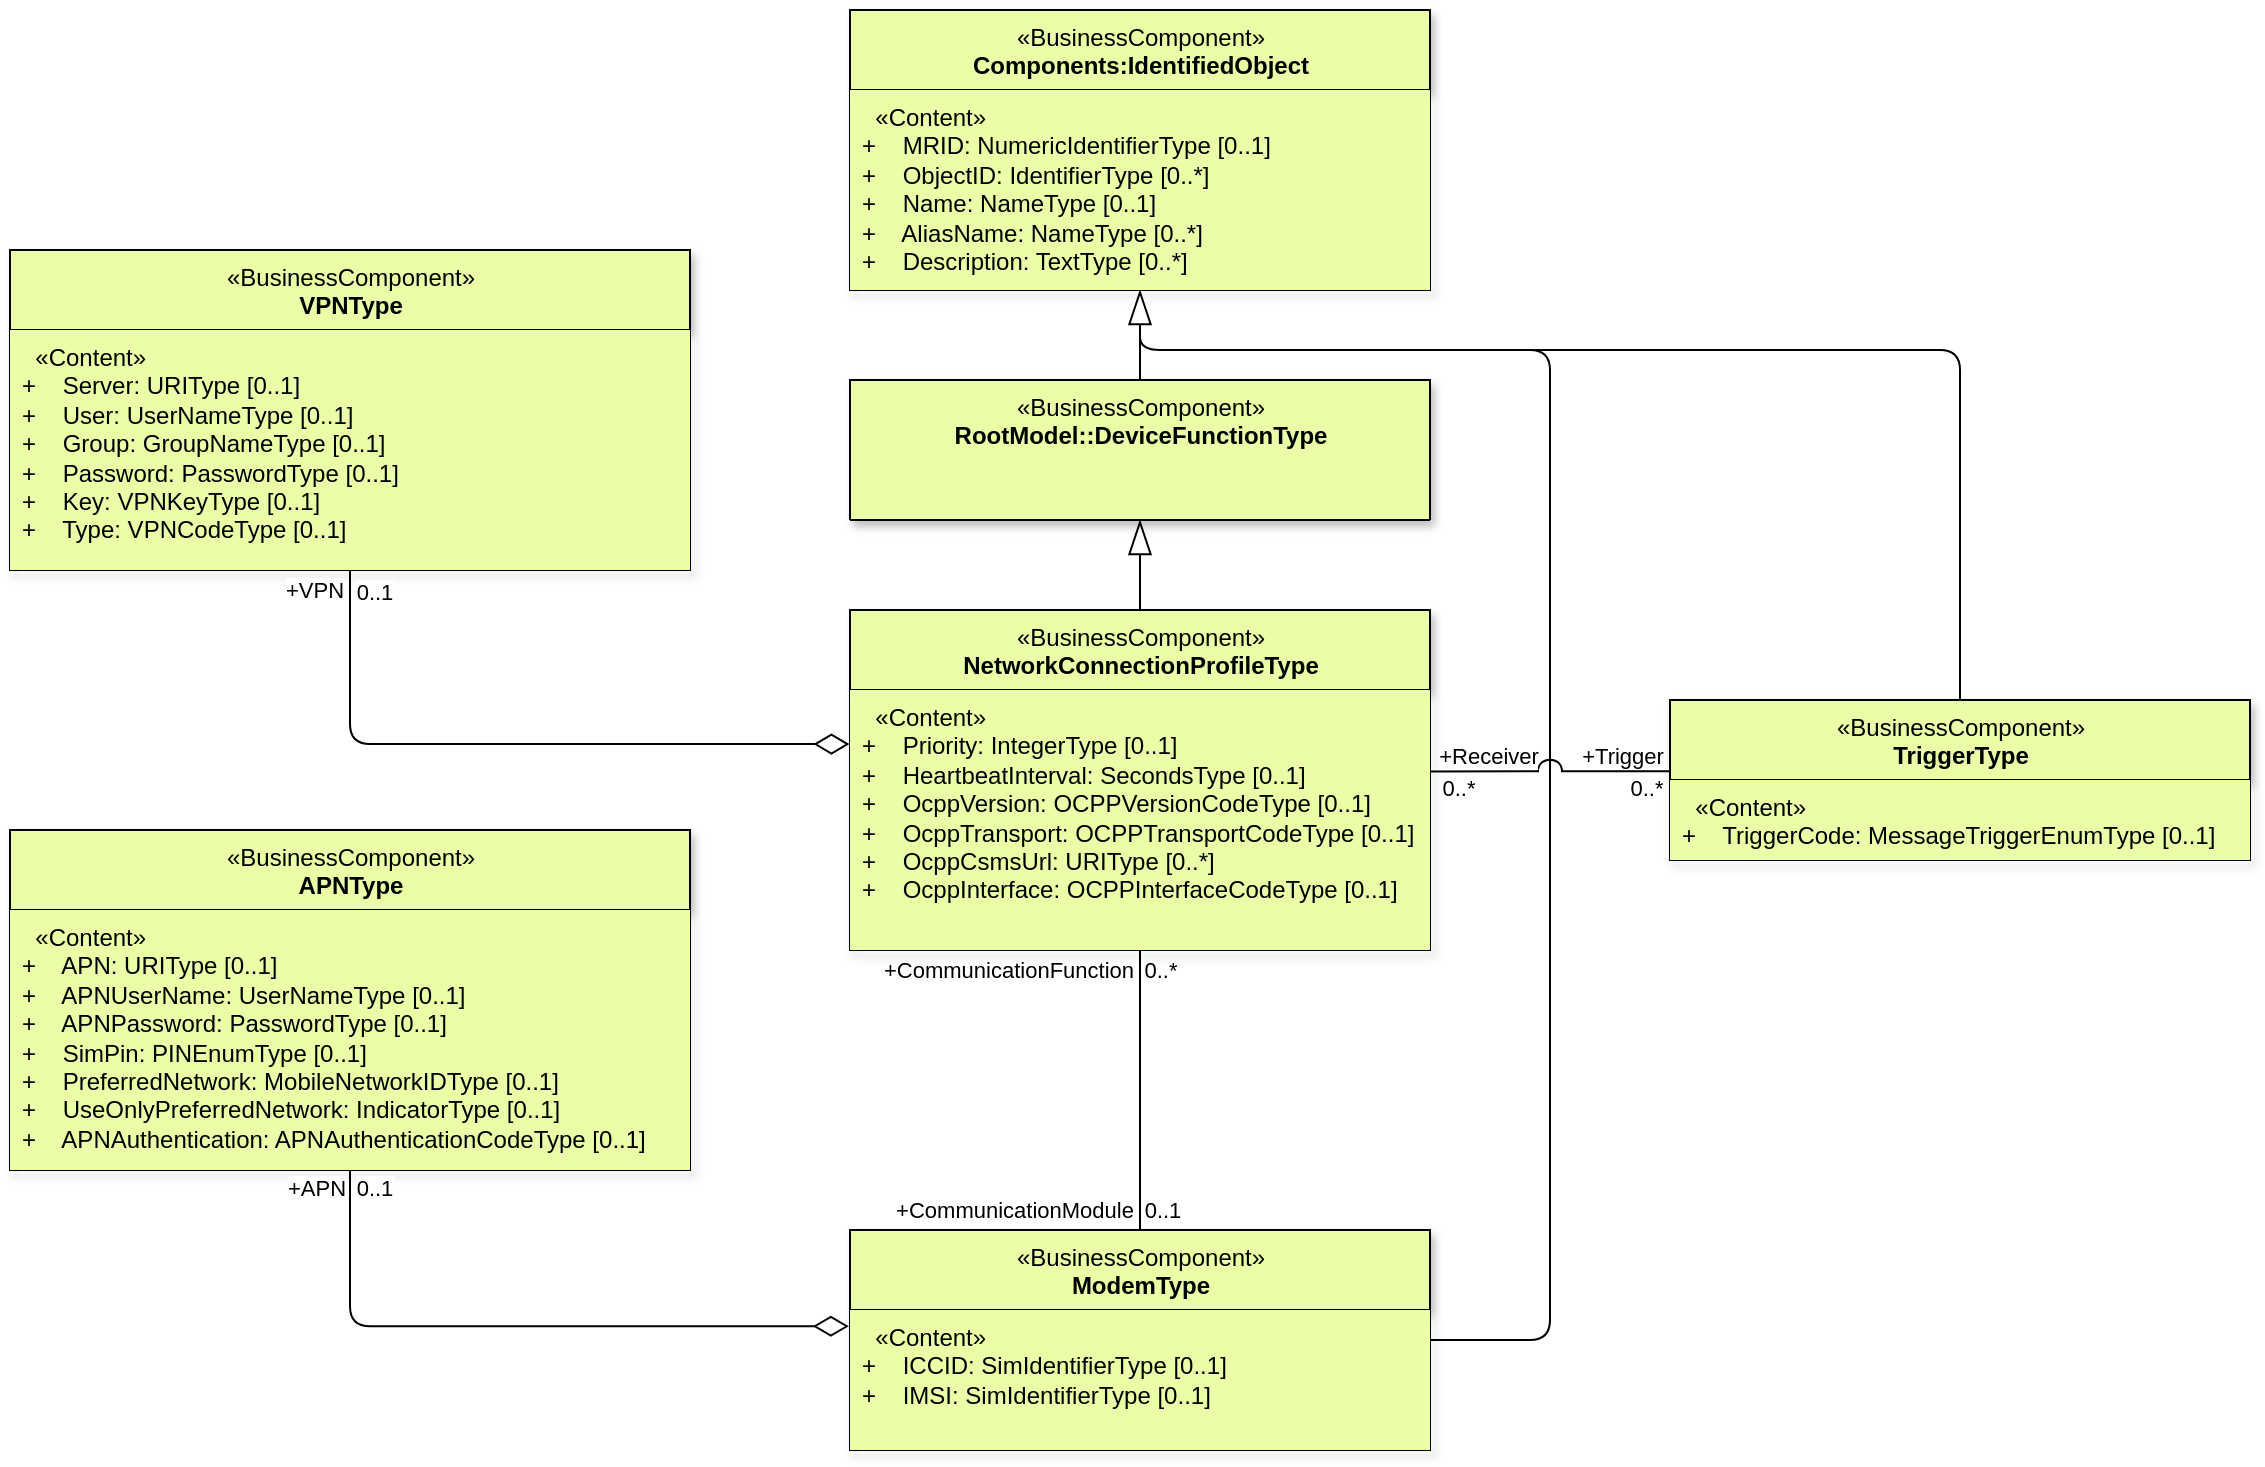 <mxfile scale="0.8" border="0" version="24.7.14">
  <diagram id="2imF5TS-2AsIUvXl1Hec" name="Page-1">
    <mxGraphModel dx="573" dy="415" grid="1" gridSize="10" guides="1" tooltips="1" connect="1" arrows="1" fold="1" page="1" pageScale="1" pageWidth="827" pageHeight="1169" math="0" shadow="0">
      <root>
        <mxCell id="0" />
        <mxCell id="1" parent="0" />
        <mxCell id="PuvEn-1-P4yNMS-rLak_-16" style="rounded=0;orthogonalLoop=1;jettySize=auto;html=1;exitX=0.5;exitY=0;exitDx=0;exitDy=0;entryX=0.5;entryY=1;entryDx=0;entryDy=0;endArrow=blockThin;endFill=0;endSize=15;" edge="1" parent="1" source="PuvEn-1-P4yNMS-rLak_-1" target="PuvEn-1-P4yNMS-rLak_-3">
          <mxGeometry relative="1" as="geometry" />
        </mxCell>
        <mxCell id="PuvEn-1-P4yNMS-rLak_-1" value="&lt;div style=&quot;line-height: 14.4px;&quot;&gt;&lt;div style=&quot;line-height: 14.4px;&quot;&gt;&lt;span style=&quot;background-color: initial;&quot;&gt;«&lt;/span&gt;&lt;span style=&quot;background-color: initial;&quot;&gt;BusinessComponent&lt;/span&gt;&lt;span style=&quot;background-color: initial;&quot;&gt;»&lt;/span&gt;&lt;br&gt;&lt;/div&gt;&lt;b&gt;RootModel::DeviceFunctionType&lt;/b&gt;&lt;/div&gt;" style="swimlane;fontStyle=0;align=center;verticalAlign=top;childLayout=stackLayout;horizontal=1;startSize=70;horizontalStack=0;resizeParent=1;resizeParentMax=0;resizeLast=0;collapsible=0;marginBottom=0;html=1;fillColor=#e9fea7;shadow=1;fontSize=12;" vertex="1" parent="1">
          <mxGeometry x="440" y="235" width="290" height="70" as="geometry" />
        </mxCell>
        <mxCell id="PuvEn-1-P4yNMS-rLak_-3" value="&lt;div style=&quot;line-height: 14.4px;&quot;&gt;&lt;div style=&quot;line-height: 14.4px;&quot;&gt;&lt;span style=&quot;background-color: initial;&quot;&gt;«&lt;/span&gt;&lt;span style=&quot;background-color: initial;&quot;&gt;BusinessComponent&lt;/span&gt;&lt;span style=&quot;background-color: initial;&quot;&gt;»&lt;/span&gt;&lt;br&gt;&lt;/div&gt;&lt;b&gt;Components:IdentifiedObject&lt;/b&gt;&lt;/div&gt;" style="swimlane;fontStyle=0;align=center;verticalAlign=top;childLayout=stackLayout;horizontal=1;startSize=40;horizontalStack=0;resizeParent=1;resizeParentMax=0;resizeLast=0;collapsible=0;marginBottom=0;html=1;fillColor=#e9fea7;shadow=1;fontSize=12;" vertex="1" parent="1">
          <mxGeometry x="440" y="50" width="290" height="140" as="geometry" />
        </mxCell>
        <mxCell id="PuvEn-1-P4yNMS-rLak_-4" value="&lt;div&gt;&lt;span style=&quot;text-align: center; background-color: initial;&quot;&gt;&amp;nbsp; «Content»&lt;/span&gt;&lt;br&gt;&lt;/div&gt;&lt;div&gt;&lt;span style=&quot;background-color: initial;&quot;&gt;+&amp;nbsp; &amp;nbsp; MRID: NumericIdentifierType [0..1]&lt;/span&gt;&lt;/div&gt;&lt;div&gt;+&amp;nbsp; &amp;nbsp; ObjectID: IdentifierType [0..*]&lt;span style=&quot;background-color: initial;&quot;&gt;&lt;br&gt;&lt;/span&gt;&lt;/div&gt;&lt;div&gt;+&amp;nbsp; &amp;nbsp; Name: NameType [0..1]&lt;br&gt;&lt;/div&gt;&lt;div&gt;+&amp;nbsp; &amp;nbsp; AliasName: NameType [0..*]&lt;br&gt;&lt;/div&gt;&lt;div&gt;+&amp;nbsp; &amp;nbsp; Description: TextType [0..*]&lt;br&gt;&lt;/div&gt;" style="text;html=1;strokeColor=none;fillColor=#e9fea7;align=left;verticalAlign=top;spacingLeft=4;spacingRight=4;overflow=hidden;rotatable=0;points=[[0,0.5],[1,0.5]];portConstraint=eastwest;fontSize=12;" vertex="1" parent="PuvEn-1-P4yNMS-rLak_-3">
          <mxGeometry y="40" width="290" height="100" as="geometry" />
        </mxCell>
        <mxCell id="PuvEn-1-P4yNMS-rLak_-5" value="&lt;div style=&quot;line-height: 14.4px;&quot;&gt;&lt;div style=&quot;line-height: 14.4px;&quot;&gt;&lt;span style=&quot;background-color: initial;&quot;&gt;«&lt;/span&gt;&lt;span style=&quot;background-color: initial;&quot;&gt;BusinessComponent&lt;/span&gt;&lt;span style=&quot;background-color: initial;&quot;&gt;»&lt;/span&gt;&lt;br&gt;&lt;/div&gt;&lt;b&gt;VPNType&lt;/b&gt;&lt;/div&gt;" style="swimlane;fontStyle=0;align=center;verticalAlign=top;childLayout=stackLayout;horizontal=1;startSize=40;horizontalStack=0;resizeParent=1;resizeParentMax=0;resizeLast=0;collapsible=0;marginBottom=0;html=1;fillColor=#e9fea7;shadow=1;fontSize=12;" vertex="1" parent="1">
          <mxGeometry x="20" y="170" width="340" height="160" as="geometry" />
        </mxCell>
        <mxCell id="PuvEn-1-P4yNMS-rLak_-6" value="&lt;div&gt;&lt;span style=&quot;text-align: center; background-color: initial;&quot;&gt;&amp;nbsp; «Content»&lt;/span&gt;&lt;br&gt;&lt;/div&gt;&lt;div&gt;&lt;span style=&quot;background-color: initial;&quot;&gt;+&amp;nbsp; &amp;nbsp; Server: URIType [0..1]&lt;/span&gt;&lt;/div&gt;&lt;div&gt;+&amp;nbsp; &amp;nbsp; User: UserNameType [0..1]&lt;span style=&quot;background-color: initial;&quot;&gt;&lt;br&gt;&lt;/span&gt;&lt;/div&gt;&lt;div&gt;+&amp;nbsp; &amp;nbsp; Group: GroupNameType [0..1]&lt;br&gt;&lt;/div&gt;&lt;div&gt;+&amp;nbsp; &amp;nbsp; Password: PasswordType [0..1]&lt;br&gt;&lt;/div&gt;&lt;div&gt;+&amp;nbsp; &amp;nbsp; Key: VPNKeyType [0..1]&lt;br&gt;&lt;/div&gt;&lt;div&gt;+&amp;nbsp; &amp;nbsp; Type: VPNCodeType [0..1]&lt;br&gt;&lt;/div&gt;" style="text;html=1;strokeColor=none;fillColor=#e9fea7;align=left;verticalAlign=top;spacingLeft=4;spacingRight=4;overflow=hidden;rotatable=0;points=[[0,0.5],[1,0.5]];portConstraint=eastwest;fontSize=12;" vertex="1" parent="PuvEn-1-P4yNMS-rLak_-5">
          <mxGeometry y="40" width="340" height="120" as="geometry" />
        </mxCell>
        <mxCell id="PuvEn-1-P4yNMS-rLak_-8" value="&lt;div style=&quot;line-height: 14.4px;&quot;&gt;&lt;div style=&quot;line-height: 14.4px;&quot;&gt;&lt;span style=&quot;background-color: initial;&quot;&gt;«&lt;/span&gt;&lt;span style=&quot;background-color: initial;&quot;&gt;BusinessComponent&lt;/span&gt;&lt;span style=&quot;background-color: initial;&quot;&gt;»&lt;/span&gt;&lt;br&gt;&lt;/div&gt;&lt;b&gt;APNType&lt;/b&gt;&lt;/div&gt;" style="swimlane;fontStyle=0;align=center;verticalAlign=top;childLayout=stackLayout;horizontal=1;startSize=40;horizontalStack=0;resizeParent=1;resizeParentMax=0;resizeLast=0;collapsible=0;marginBottom=0;html=1;fillColor=#e9fea7;shadow=1;fontSize=12;" vertex="1" parent="1">
          <mxGeometry x="20" y="460" width="340" height="170" as="geometry" />
        </mxCell>
        <mxCell id="PuvEn-1-P4yNMS-rLak_-9" value="&lt;div&gt;&lt;span style=&quot;text-align: center; background-color: initial;&quot;&gt;&amp;nbsp; «Content»&lt;/span&gt;&lt;br&gt;&lt;/div&gt;&lt;div&gt;+&amp;nbsp; &amp;nbsp; APN: URIType [0..1]&lt;br&gt;&lt;/div&gt;&lt;div&gt;+&amp;nbsp; &amp;nbsp; APNUserName: UserNameType [0..1]&lt;br&gt;&lt;/div&gt;&lt;div&gt;+&amp;nbsp; &amp;nbsp; APNPassword: PasswordType [0..1]&lt;br&gt;&lt;/div&gt;&lt;div&gt;+&amp;nbsp; &amp;nbsp; SimPin: PINEnumType [0..1]&lt;br&gt;&lt;/div&gt;&lt;div&gt;+&amp;nbsp; &amp;nbsp; PreferredNetwork: MobileNetworkIDType [0..1]&lt;br&gt;&lt;/div&gt;&lt;div&gt;+&amp;nbsp; &amp;nbsp; UseOnlyPreferredNetwork: IndicatorType [0..1]&lt;br&gt;&lt;/div&gt;&lt;div&gt;+&amp;nbsp; &amp;nbsp; APNAuthentication: APNAuthenticationCodeType [0..1]&lt;br&gt;&lt;/div&gt;" style="text;html=1;strokeColor=none;fillColor=#e9fea7;align=left;verticalAlign=top;spacingLeft=4;spacingRight=4;overflow=hidden;rotatable=0;points=[[0,0.5],[1,0.5]];portConstraint=eastwest;fontSize=12;" vertex="1" parent="PuvEn-1-P4yNMS-rLak_-8">
          <mxGeometry y="40" width="340" height="130" as="geometry" />
        </mxCell>
        <mxCell id="PuvEn-1-P4yNMS-rLak_-18" style="edgeStyle=orthogonalEdgeStyle;rounded=0;orthogonalLoop=1;jettySize=auto;html=1;exitX=0.5;exitY=0;exitDx=0;exitDy=0;entryX=0.5;entryY=1;entryDx=0;entryDy=0;endSize=15;endArrow=blockThin;endFill=0;" edge="1" parent="1" source="PuvEn-1-P4yNMS-rLak_-10" target="PuvEn-1-P4yNMS-rLak_-1">
          <mxGeometry relative="1" as="geometry" />
        </mxCell>
        <mxCell id="PuvEn-1-P4yNMS-rLak_-22" style="rounded=0;orthogonalLoop=1;jettySize=auto;html=1;exitX=0.5;exitY=1;exitDx=0;exitDy=0;entryX=0.5;entryY=0;entryDx=0;entryDy=0;endArrow=none;endFill=0;" edge="1" parent="1" source="PuvEn-1-P4yNMS-rLak_-10" target="PuvEn-1-P4yNMS-rLak_-14">
          <mxGeometry relative="1" as="geometry" />
        </mxCell>
        <mxCell id="PuvEn-1-P4yNMS-rLak_-23" value="+CommunicationFunction" style="edgeLabel;html=1;align=center;verticalAlign=middle;resizable=0;points=[];" vertex="1" connectable="0" parent="PuvEn-1-P4yNMS-rLak_-22">
          <mxGeometry x="-0.863" relative="1" as="geometry">
            <mxPoint x="-66" as="offset" />
          </mxGeometry>
        </mxCell>
        <mxCell id="PuvEn-1-P4yNMS-rLak_-24" value="0..*" style="edgeLabel;html=1;align=center;verticalAlign=middle;resizable=0;points=[];" vertex="1" connectable="0" parent="PuvEn-1-P4yNMS-rLak_-22">
          <mxGeometry x="-0.863" y="1" relative="1" as="geometry">
            <mxPoint x="9" as="offset" />
          </mxGeometry>
        </mxCell>
        <mxCell id="PuvEn-1-P4yNMS-rLak_-25" value="+CommunicationModule" style="edgeLabel;html=1;align=center;verticalAlign=middle;resizable=0;points=[];" vertex="1" connectable="0" parent="PuvEn-1-P4yNMS-rLak_-22">
          <mxGeometry x="0.851" relative="1" as="geometry">
            <mxPoint x="-63" as="offset" />
          </mxGeometry>
        </mxCell>
        <mxCell id="PuvEn-1-P4yNMS-rLak_-26" value="0..1" style="edgeLabel;html=1;align=center;verticalAlign=middle;resizable=0;points=[];" vertex="1" connectable="0" parent="PuvEn-1-P4yNMS-rLak_-22">
          <mxGeometry x="0.867" y="1" relative="1" as="geometry">
            <mxPoint x="10" y="-1" as="offset" />
          </mxGeometry>
        </mxCell>
        <mxCell id="PuvEn-1-P4yNMS-rLak_-10" value="&lt;div style=&quot;line-height: 14.4px;&quot;&gt;&lt;div style=&quot;line-height: 14.4px;&quot;&gt;&lt;span style=&quot;background-color: initial;&quot;&gt;«&lt;/span&gt;&lt;span style=&quot;background-color: initial;&quot;&gt;BusinessComponent&lt;/span&gt;&lt;span style=&quot;background-color: initial;&quot;&gt;»&lt;/span&gt;&lt;br&gt;&lt;/div&gt;&lt;b&gt;NetworkConnectionProfileType&lt;/b&gt;&lt;/div&gt;" style="swimlane;fontStyle=0;align=center;verticalAlign=top;childLayout=stackLayout;horizontal=1;startSize=40;horizontalStack=0;resizeParent=1;resizeParentMax=0;resizeLast=0;collapsible=0;marginBottom=0;html=1;fillColor=#e9fea7;shadow=1;fontSize=12;" vertex="1" parent="1">
          <mxGeometry x="440" y="350" width="290" height="170" as="geometry" />
        </mxCell>
        <mxCell id="PuvEn-1-P4yNMS-rLak_-11" value="&lt;div&gt;&lt;span style=&quot;text-align: center; background-color: initial;&quot;&gt;&amp;nbsp; «Content»&lt;/span&gt;&lt;br&gt;&lt;/div&gt;&lt;div&gt;+&amp;nbsp; &amp;nbsp; Priority: IntegerType [0..1]&lt;br&gt;&lt;/div&gt;&lt;div&gt;+&amp;nbsp; &amp;nbsp; HeartbeatInterval: SecondsType [0..1]&lt;br&gt;&lt;/div&gt;&lt;div&gt;+&amp;nbsp; &amp;nbsp; OcppVersion: OCPPVersionCodeType [0..1]&lt;br&gt;&lt;/div&gt;&lt;div&gt;+&amp;nbsp; &amp;nbsp; OcppTransport: OCPPTransportCodeType [0..1]&lt;br&gt;&lt;/div&gt;&lt;div&gt;+&amp;nbsp; &amp;nbsp; OcppCsmsUrl: URIType [0..*]&lt;br&gt;&lt;/div&gt;&lt;div&gt;+&amp;nbsp; &amp;nbsp; OcppInterface: OCPPInterfaceCodeType [0..1]&lt;br&gt;&lt;/div&gt;" style="text;html=1;strokeColor=none;fillColor=#e9fea7;align=left;verticalAlign=top;spacingLeft=4;spacingRight=4;overflow=hidden;rotatable=0;points=[[0,0.5],[1,0.5]];portConstraint=eastwest;fontSize=12;" vertex="1" parent="PuvEn-1-P4yNMS-rLak_-10">
          <mxGeometry y="40" width="290" height="130" as="geometry" />
        </mxCell>
        <mxCell id="PuvEn-1-P4yNMS-rLak_-17" style="edgeStyle=orthogonalEdgeStyle;rounded=1;orthogonalLoop=1;jettySize=auto;html=1;exitX=0.5;exitY=0;exitDx=0;exitDy=0;endArrow=none;endFill=0;curved=0;" edge="1" parent="1" source="PuvEn-1-P4yNMS-rLak_-12">
          <mxGeometry relative="1" as="geometry">
            <mxPoint x="585" y="207" as="targetPoint" />
            <Array as="points">
              <mxPoint x="995" y="220" />
              <mxPoint x="585" y="220" />
            </Array>
          </mxGeometry>
        </mxCell>
        <mxCell id="PuvEn-1-P4yNMS-rLak_-12" value="&lt;div style=&quot;line-height: 14.4px;&quot;&gt;&lt;div style=&quot;line-height: 14.4px;&quot;&gt;&lt;span style=&quot;background-color: initial;&quot;&gt;«&lt;/span&gt;&lt;span style=&quot;background-color: initial;&quot;&gt;BusinessComponent&lt;/span&gt;&lt;span style=&quot;background-color: initial;&quot;&gt;»&lt;/span&gt;&lt;br&gt;&lt;/div&gt;&lt;b&gt;TriggerType&lt;/b&gt;&lt;/div&gt;" style="swimlane;fontStyle=0;align=center;verticalAlign=top;childLayout=stackLayout;horizontal=1;startSize=40;horizontalStack=0;resizeParent=1;resizeParentMax=0;resizeLast=0;collapsible=0;marginBottom=0;html=1;fillColor=#e9fea7;shadow=1;fontSize=12;" vertex="1" parent="1">
          <mxGeometry x="850" y="395" width="290" height="80" as="geometry" />
        </mxCell>
        <mxCell id="PuvEn-1-P4yNMS-rLak_-13" value="&lt;div&gt;&lt;span style=&quot;text-align: center; background-color: initial;&quot;&gt;&amp;nbsp; «Content»&lt;/span&gt;&lt;br&gt;&lt;/div&gt;&lt;div&gt;+&amp;nbsp; &amp;nbsp; TriggerCode: MessageTriggerEnumType [0..1]&lt;br&gt;&lt;/div&gt;" style="text;html=1;strokeColor=none;fillColor=#e9fea7;align=left;verticalAlign=top;spacingLeft=4;spacingRight=4;overflow=hidden;rotatable=0;points=[[0,0.5],[1,0.5]];portConstraint=eastwest;fontSize=12;" vertex="1" parent="PuvEn-1-P4yNMS-rLak_-12">
          <mxGeometry y="40" width="290" height="40" as="geometry" />
        </mxCell>
        <mxCell id="PuvEn-1-P4yNMS-rLak_-32" style="edgeStyle=orthogonalEdgeStyle;rounded=1;orthogonalLoop=1;jettySize=auto;html=1;exitX=1;exitY=0.5;exitDx=0;exitDy=0;curved=0;endArrow=none;endFill=0;" edge="1" parent="1" source="PuvEn-1-P4yNMS-rLak_-14">
          <mxGeometry relative="1" as="geometry">
            <mxPoint x="770" y="220" as="targetPoint" />
            <Array as="points">
              <mxPoint x="790" y="715" />
              <mxPoint x="790" y="220" />
            </Array>
          </mxGeometry>
        </mxCell>
        <mxCell id="PuvEn-1-P4yNMS-rLak_-14" value="&lt;div style=&quot;line-height: 14.4px;&quot;&gt;&lt;div style=&quot;line-height: 14.4px;&quot;&gt;&lt;span style=&quot;background-color: initial;&quot;&gt;«&lt;/span&gt;&lt;span style=&quot;background-color: initial;&quot;&gt;BusinessComponent&lt;/span&gt;&lt;span style=&quot;background-color: initial;&quot;&gt;»&lt;/span&gt;&lt;br&gt;&lt;/div&gt;&lt;b&gt;ModemType&lt;/b&gt;&lt;/div&gt;" style="swimlane;fontStyle=0;align=center;verticalAlign=top;childLayout=stackLayout;horizontal=1;startSize=40;horizontalStack=0;resizeParent=1;resizeParentMax=0;resizeLast=0;collapsible=0;marginBottom=0;html=1;fillColor=#e9fea7;shadow=1;fontSize=12;" vertex="1" parent="1">
          <mxGeometry x="440" y="660" width="290" height="110" as="geometry" />
        </mxCell>
        <mxCell id="PuvEn-1-P4yNMS-rLak_-15" value="&lt;div&gt;&lt;span style=&quot;text-align: center; background-color: initial;&quot;&gt;&amp;nbsp; «Content»&lt;/span&gt;&lt;br&gt;&lt;/div&gt;&lt;div&gt;+&amp;nbsp; &amp;nbsp; ICCID: SimIdentifierType [0..1]&lt;br&gt;&lt;/div&gt;&lt;div&gt;+&amp;nbsp; &amp;nbsp; IMSI: SimIdentifierType [0..1]&lt;br&gt;&lt;/div&gt;" style="text;html=1;strokeColor=none;fillColor=#e9fea7;align=left;verticalAlign=top;spacingLeft=4;spacingRight=4;overflow=hidden;rotatable=0;points=[[0,0.5],[1,0.5]];portConstraint=eastwest;fontSize=12;" vertex="1" parent="PuvEn-1-P4yNMS-rLak_-14">
          <mxGeometry y="40" width="290" height="70" as="geometry" />
        </mxCell>
        <mxCell id="PuvEn-1-P4yNMS-rLak_-19" style="edgeStyle=orthogonalEdgeStyle;rounded=1;orthogonalLoop=1;jettySize=auto;html=1;exitX=0.5;exitY=1;exitDx=0;exitDy=0;entryX=-0.001;entryY=0.208;entryDx=0;entryDy=0;entryPerimeter=0;endArrow=diamondThin;endFill=0;endSize=15;curved=0;" edge="1" parent="1" source="PuvEn-1-P4yNMS-rLak_-5" target="PuvEn-1-P4yNMS-rLak_-11">
          <mxGeometry relative="1" as="geometry" />
        </mxCell>
        <mxCell id="PuvEn-1-P4yNMS-rLak_-20" value="+VPN" style="edgeLabel;html=1;align=center;verticalAlign=middle;resizable=0;points=[];" vertex="1" connectable="0" parent="PuvEn-1-P4yNMS-rLak_-19">
          <mxGeometry x="-0.952" y="-2" relative="1" as="geometry">
            <mxPoint x="-16" y="2" as="offset" />
          </mxGeometry>
        </mxCell>
        <mxCell id="PuvEn-1-P4yNMS-rLak_-21" value="0..1" style="edgeLabel;html=1;align=center;verticalAlign=middle;resizable=0;points=[];" vertex="1" connectable="0" parent="PuvEn-1-P4yNMS-rLak_-19">
          <mxGeometry x="-0.935" y="-1" relative="1" as="geometry">
            <mxPoint x="13" as="offset" />
          </mxGeometry>
        </mxCell>
        <mxCell id="PuvEn-1-P4yNMS-rLak_-27" style="rounded=0;orthogonalLoop=1;jettySize=auto;html=1;exitX=1.001;exitY=0.313;exitDx=0;exitDy=0;entryX=-0.001;entryY=0.446;entryDx=0;entryDy=0;entryPerimeter=0;exitPerimeter=0;endArrow=none;endFill=0;jumpSize=12;jumpStyle=arc;" edge="1" parent="1" source="PuvEn-1-P4yNMS-rLak_-11" target="PuvEn-1-P4yNMS-rLak_-12">
          <mxGeometry relative="1" as="geometry">
            <mxPoint x="820" y="435" as="targetPoint" />
          </mxGeometry>
        </mxCell>
        <mxCell id="PuvEn-1-P4yNMS-rLak_-28" value="+Receiver" style="edgeLabel;html=1;align=center;verticalAlign=middle;resizable=0;points=[];" vertex="1" connectable="0" parent="PuvEn-1-P4yNMS-rLak_-27">
          <mxGeometry x="-0.798" relative="1" as="geometry">
            <mxPoint x="16" y="-8" as="offset" />
          </mxGeometry>
        </mxCell>
        <mxCell id="PuvEn-1-P4yNMS-rLak_-29" value="0..*" style="edgeLabel;html=1;align=center;verticalAlign=middle;resizable=0;points=[];" vertex="1" connectable="0" parent="PuvEn-1-P4yNMS-rLak_-27">
          <mxGeometry x="-0.785" y="-1" relative="1" as="geometry">
            <mxPoint y="7" as="offset" />
          </mxGeometry>
        </mxCell>
        <mxCell id="PuvEn-1-P4yNMS-rLak_-30" value="+Trigger" style="edgeLabel;html=1;align=center;verticalAlign=middle;resizable=0;points=[];" vertex="1" connectable="0" parent="PuvEn-1-P4yNMS-rLak_-27">
          <mxGeometry x="0.738" y="-1" relative="1" as="geometry">
            <mxPoint x="-9" y="-9" as="offset" />
          </mxGeometry>
        </mxCell>
        <mxCell id="PuvEn-1-P4yNMS-rLak_-31" value="0..*" style="edgeLabel;html=1;align=center;verticalAlign=middle;resizable=0;points=[];" vertex="1" connectable="0" parent="PuvEn-1-P4yNMS-rLak_-27">
          <mxGeometry x="0.798" y="-1" relative="1" as="geometry">
            <mxPoint y="7" as="offset" />
          </mxGeometry>
        </mxCell>
        <mxCell id="PuvEn-1-P4yNMS-rLak_-33" style="edgeStyle=orthogonalEdgeStyle;rounded=1;orthogonalLoop=1;jettySize=auto;html=1;exitX=0.5;exitY=1;exitDx=0;exitDy=0;entryX=-0.002;entryY=0.116;entryDx=0;entryDy=0;entryPerimeter=0;curved=0;endArrow=diamondThin;endFill=0;endSize=15;" edge="1" parent="1" source="PuvEn-1-P4yNMS-rLak_-8" target="PuvEn-1-P4yNMS-rLak_-15">
          <mxGeometry relative="1" as="geometry" />
        </mxCell>
        <mxCell id="PuvEn-1-P4yNMS-rLak_-34" value="+APN" style="edgeLabel;html=1;align=center;verticalAlign=middle;resizable=0;points=[];" vertex="1" connectable="0" parent="PuvEn-1-P4yNMS-rLak_-33">
          <mxGeometry x="-0.948" relative="1" as="geometry">
            <mxPoint x="-17" as="offset" />
          </mxGeometry>
        </mxCell>
        <mxCell id="PuvEn-1-P4yNMS-rLak_-35" value="0..1" style="edgeLabel;html=1;align=center;verticalAlign=middle;resizable=0;points=[];" vertex="1" connectable="0" parent="PuvEn-1-P4yNMS-rLak_-33">
          <mxGeometry x="-0.945" relative="1" as="geometry">
            <mxPoint x="12" as="offset" />
          </mxGeometry>
        </mxCell>
      </root>
    </mxGraphModel>
  </diagram>
</mxfile>

